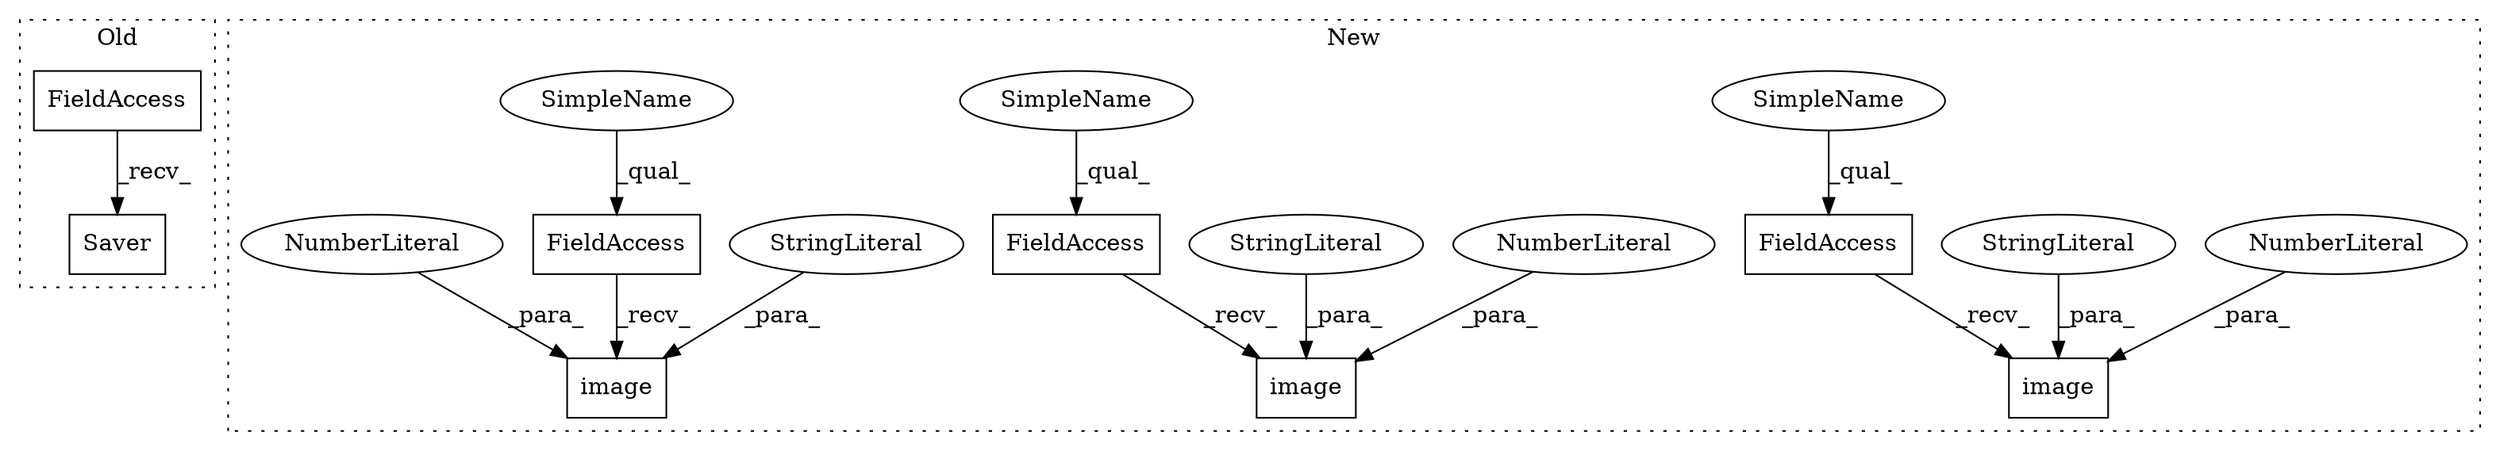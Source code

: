 digraph G {
subgraph cluster0 {
1 [label="Saver" a="32" s="4869,4903" l="6,1" shape="box"];
8 [label="FieldAccess" a="22" s="4852" l="16" shape="box"];
label = "Old";
style="dotted";
}
subgraph cluster1 {
2 [label="image" a="32" s="4850,4887" l="6,1" shape="box"];
3 [label="NumberLiteral" a="34" s="4886" l="1" shape="ellipse"];
4 [label="FieldAccess" a="22" s="4831" l="18" shape="box"];
5 [label="FieldAccess" a="22" s="4898" l="18" shape="box"];
6 [label="image" a="32" s="4917,4964" l="6,1" shape="box"];
7 [label="NumberLiteral" a="34" s="4963" l="1" shape="ellipse"];
9 [label="FieldAccess" a="22" s="4770" l="18" shape="box"];
10 [label="image" a="32" s="4789,4820" l="6,1" shape="box"];
11 [label="NumberLiteral" a="34" s="4819" l="1" shape="ellipse"];
12 [label="StringLiteral" a="45" s="4923" l="23" shape="ellipse"];
13 [label="StringLiteral" a="45" s="4856" l="16" shape="ellipse"];
14 [label="StringLiteral" a="45" s="4795" l="16" shape="ellipse"];
15 [label="SimpleName" a="42" s="4770" l="10" shape="ellipse"];
16 [label="SimpleName" a="42" s="4898" l="10" shape="ellipse"];
17 [label="SimpleName" a="42" s="4831" l="10" shape="ellipse"];
label = "New";
style="dotted";
}
3 -> 2 [label="_para_"];
4 -> 2 [label="_recv_"];
5 -> 6 [label="_recv_"];
7 -> 6 [label="_para_"];
8 -> 1 [label="_recv_"];
9 -> 10 [label="_recv_"];
11 -> 10 [label="_para_"];
12 -> 6 [label="_para_"];
13 -> 2 [label="_para_"];
14 -> 10 [label="_para_"];
15 -> 9 [label="_qual_"];
16 -> 5 [label="_qual_"];
17 -> 4 [label="_qual_"];
}